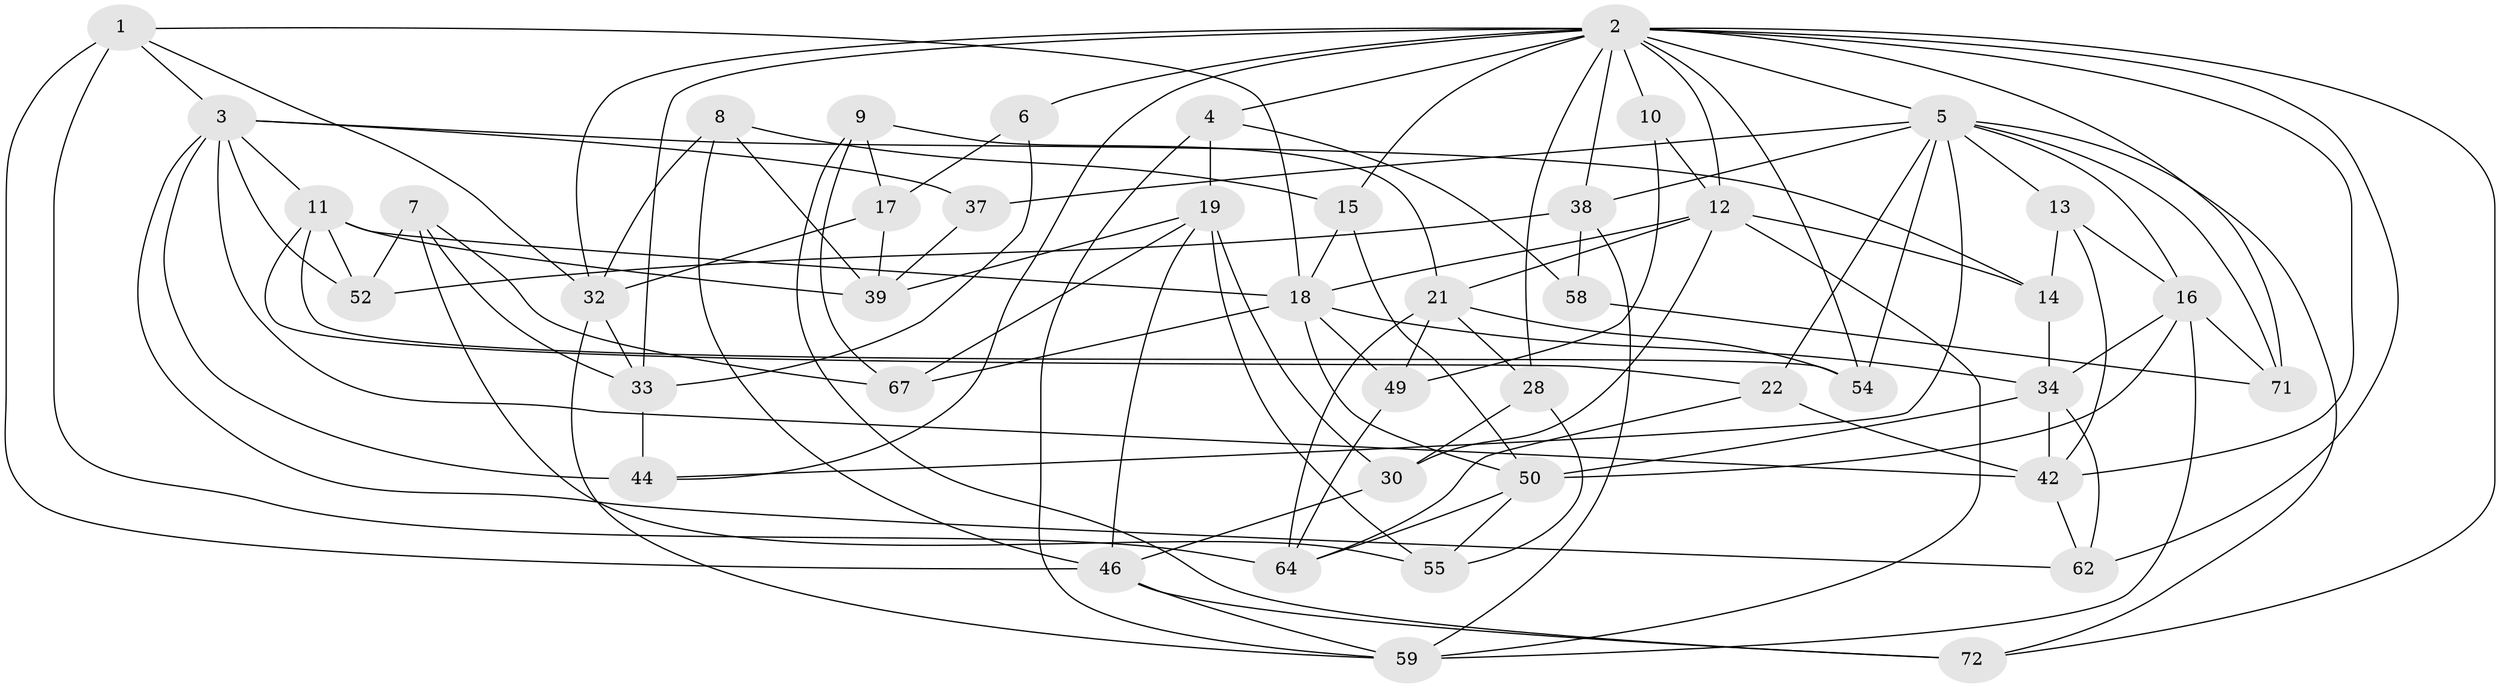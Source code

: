 // original degree distribution, {4: 1.0}
// Generated by graph-tools (version 1.1) at 2025/20/03/04/25 18:20:48]
// undirected, 44 vertices, 113 edges
graph export_dot {
graph [start="1"]
  node [color=gray90,style=filled];
  1 [super="+40"];
  2 [super="+23+20"];
  3 [super="+48+57"];
  4;
  5 [super="+24+27+51"];
  6;
  7;
  8;
  9;
  10;
  11 [super="+68"];
  12 [super="+26+69"];
  13;
  14;
  15;
  16 [super="+43"];
  17;
  18 [super="+60+36"];
  19 [super="+53"];
  21 [super="+47"];
  22;
  28;
  30;
  32 [super="+70"];
  33 [super="+45"];
  34 [super="+35"];
  37;
  38 [super="+73"];
  39 [super="+41"];
  42 [super="+61"];
  44;
  46 [super="+63"];
  49;
  50 [super="+56"];
  52;
  54;
  55;
  58;
  59 [super="+74"];
  62;
  64 [super="+65"];
  67;
  71;
  72;
  1 -- 32;
  1 -- 64 [weight=2];
  1 -- 18;
  1 -- 3;
  1 -- 46;
  2 -- 62;
  2 -- 4;
  2 -- 54;
  2 -- 28;
  2 -- 15;
  2 -- 5;
  2 -- 32;
  2 -- 6;
  2 -- 71;
  2 -- 72;
  2 -- 10;
  2 -- 42;
  2 -- 44;
  2 -- 12;
  2 -- 33;
  2 -- 38;
  3 -- 14;
  3 -- 62;
  3 -- 52;
  3 -- 42;
  3 -- 11;
  3 -- 44;
  3 -- 37;
  4 -- 19;
  4 -- 58;
  4 -- 59;
  5 -- 22;
  5 -- 72;
  5 -- 37;
  5 -- 38;
  5 -- 16;
  5 -- 71;
  5 -- 13;
  5 -- 44;
  5 -- 54;
  6 -- 17;
  6 -- 33 [weight=2];
  7 -- 33;
  7 -- 55;
  7 -- 67;
  7 -- 52;
  8 -- 39;
  8 -- 32;
  8 -- 15;
  8 -- 46;
  9 -- 21;
  9 -- 17;
  9 -- 67;
  9 -- 72;
  10 -- 12 [weight=2];
  10 -- 49;
  11 -- 22;
  11 -- 39;
  11 -- 18;
  11 -- 52;
  11 -- 54;
  12 -- 14;
  12 -- 18;
  12 -- 21;
  12 -- 30;
  12 -- 59;
  13 -- 14;
  13 -- 16;
  13 -- 42;
  14 -- 34;
  15 -- 50;
  15 -- 18;
  16 -- 71;
  16 -- 34;
  16 -- 59;
  16 -- 50;
  17 -- 32;
  17 -- 39;
  18 -- 67;
  18 -- 34;
  18 -- 49;
  18 -- 50;
  19 -- 46;
  19 -- 39;
  19 -- 67;
  19 -- 30;
  19 -- 55;
  21 -- 64;
  21 -- 49;
  21 -- 28;
  21 -- 54;
  22 -- 64;
  22 -- 42;
  28 -- 55;
  28 -- 30;
  30 -- 46;
  32 -- 33;
  32 -- 59;
  33 -- 44;
  34 -- 62;
  34 -- 50;
  34 -- 42;
  37 -- 39 [weight=2];
  38 -- 59;
  38 -- 58 [weight=2];
  38 -- 52;
  42 -- 62;
  46 -- 72;
  46 -- 59;
  49 -- 64;
  50 -- 55;
  50 -- 64;
  58 -- 71;
}
